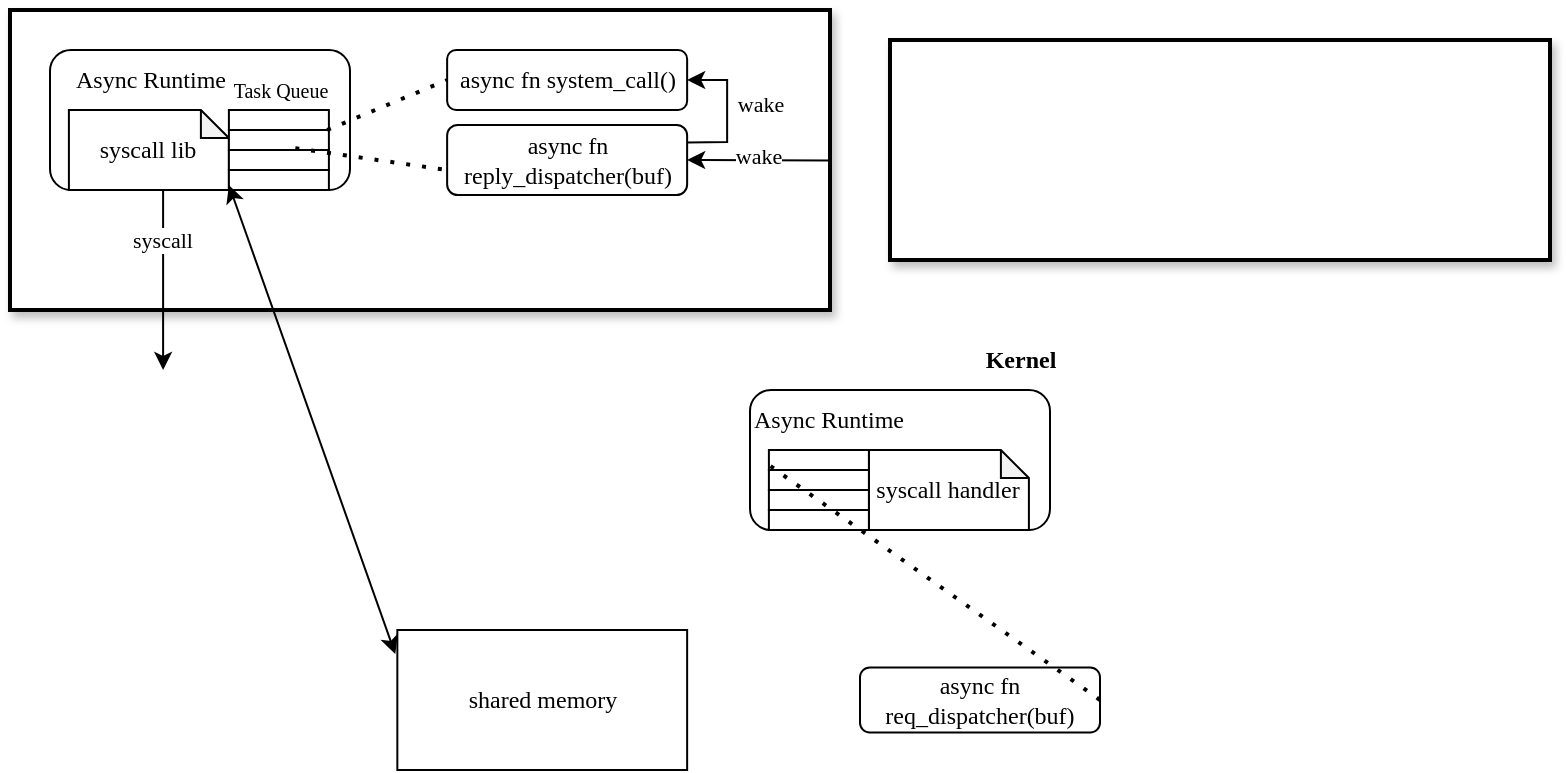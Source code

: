 <mxfile version="27.0.5">
  <diagram name="第 1 页" id="_7oICd0clVTWk__jCBin">
    <mxGraphModel dx="808" dy="-2944" grid="1" gridSize="10" guides="1" tooltips="1" connect="1" arrows="1" fold="1" page="1" pageScale="1" pageWidth="827" pageHeight="1169" math="0" shadow="0">
      <root>
        <mxCell id="0" />
        <mxCell id="1" parent="0" />
        <mxCell id="OYqqVZTdoTnqzRbL9q6o-1" value="" style="rounded=0;whiteSpace=wrap;html=1;strokeWidth=2;container=0;shadow=1;" vertex="1" parent="1">
          <mxGeometry x="40" y="4530" width="410" height="150" as="geometry" />
        </mxCell>
        <mxCell id="OYqqVZTdoTnqzRbL9q6o-2" value="&lt;font face=&quot;Times New Roman&quot;&gt;&lt;b&gt;User Thread&lt;/b&gt;&lt;/font&gt;" style="text;html=1;align=center;verticalAlign=middle;resizable=0;points=[];autosize=1;strokeColor=none;fillColor=none;" vertex="1" parent="1">
          <mxGeometry x="495" y="4540.25" width="90" height="30" as="geometry" />
        </mxCell>
        <mxCell id="OYqqVZTdoTnqzRbL9q6o-3" value="" style="rounded=0;whiteSpace=wrap;html=1;strokeWidth=2;container=0;shadow=1;" vertex="1" parent="1">
          <mxGeometry x="480" y="4545" width="330" height="110" as="geometry" />
        </mxCell>
        <mxCell id="OYqqVZTdoTnqzRbL9q6o-4" value="&lt;font face=&quot;Times New Roman&quot;&gt;&lt;b&gt;Kernel&lt;/b&gt;&lt;/font&gt;" style="text;html=1;align=center;verticalAlign=middle;resizable=0;points=[];autosize=1;strokeColor=none;fillColor=none;" vertex="1" parent="1">
          <mxGeometry x="515" y="4690" width="60" height="30" as="geometry" />
        </mxCell>
        <mxCell id="OYqqVZTdoTnqzRbL9q6o-5" value="&lt;font face=&quot;Times New Roman&quot;&gt;async fn system_call()&lt;/font&gt;" style="rounded=1;whiteSpace=wrap;html=1;" vertex="1" parent="1">
          <mxGeometry x="258.57" y="4550" width="120" height="30" as="geometry" />
        </mxCell>
        <mxCell id="OYqqVZTdoTnqzRbL9q6o-6" value="" style="rounded=1;whiteSpace=wrap;html=1;" vertex="1" parent="1">
          <mxGeometry x="60.0" y="4550" width="150" height="70" as="geometry" />
        </mxCell>
        <mxCell id="OYqqVZTdoTnqzRbL9q6o-7" value="&lt;font face=&quot;Times New Roman&quot;&gt;async fn reply_dispatcher(buf)&lt;/font&gt;" style="rounded=1;whiteSpace=wrap;html=1;" vertex="1" parent="1">
          <mxGeometry x="258.57" y="4587.5" width="120" height="35" as="geometry" />
        </mxCell>
        <mxCell id="OYqqVZTdoTnqzRbL9q6o-8" value="&lt;font face=&quot;Times New Roman&quot;&gt;Async Runtime&lt;/font&gt;" style="text;html=1;align=center;verticalAlign=middle;resizable=0;points=[];autosize=1;strokeColor=none;fillColor=none;" vertex="1" parent="1">
          <mxGeometry x="60.0" y="4550" width="100" height="30" as="geometry" />
        </mxCell>
        <mxCell id="OYqqVZTdoTnqzRbL9q6o-11" value="" style="endArrow=classic;html=1;rounded=0;exitX=0.377;exitY=1.005;exitDx=0;exitDy=0;exitPerimeter=0;entryX=0.5;entryY=0;entryDx=0;entryDy=0;" edge="1" parent="1" source="OYqqVZTdoTnqzRbL9q6o-6">
          <mxGeometry width="50" height="50" relative="1" as="geometry">
            <mxPoint x="330" y="4750" as="sourcePoint" />
            <mxPoint x="116.555" y="4710" as="targetPoint" />
          </mxGeometry>
        </mxCell>
        <mxCell id="OYqqVZTdoTnqzRbL9q6o-12" value="&lt;font face=&quot;Times New Roman&quot;&gt;syscall&lt;/font&gt;" style="edgeLabel;html=1;align=center;verticalAlign=middle;resizable=0;points=[];" vertex="1" connectable="0" parent="OYqqVZTdoTnqzRbL9q6o-11">
          <mxGeometry x="-0.468" y="-1" relative="1" as="geometry">
            <mxPoint as="offset" />
          </mxGeometry>
        </mxCell>
        <mxCell id="OYqqVZTdoTnqzRbL9q6o-13" value="&lt;font face=&quot;Times New Roman&quot;&gt;async fn req_&lt;/font&gt;&lt;span style=&quot;font-family: &amp;quot;Times New Roman&amp;quot;;&quot;&gt;dispatcher&lt;/span&gt;&lt;font face=&quot;Times New Roman&quot;&gt;(buf)&lt;/font&gt;" style="rounded=1;whiteSpace=wrap;html=1;" vertex="1" parent="1">
          <mxGeometry x="465" y="4858.75" width="120" height="32.5" as="geometry" />
        </mxCell>
        <mxCell id="OYqqVZTdoTnqzRbL9q6o-14" value="&lt;font face=&quot;Times New Roman&quot;&gt;syscall lib&lt;/font&gt;" style="shape=note;whiteSpace=wrap;html=1;backgroundOutline=1;darkOpacity=0.05;size=14;" vertex="1" parent="1">
          <mxGeometry x="69.45" y="4580" width="80" height="40" as="geometry" />
        </mxCell>
        <mxCell id="OYqqVZTdoTnqzRbL9q6o-15" value="" style="rounded=0;whiteSpace=wrap;html=1;" vertex="1" parent="1">
          <mxGeometry x="149.45" y="4580" width="50" height="10" as="geometry" />
        </mxCell>
        <mxCell id="OYqqVZTdoTnqzRbL9q6o-16" value="" style="rounded=0;whiteSpace=wrap;html=1;" vertex="1" parent="1">
          <mxGeometry x="149.45" y="4590" width="50" height="10" as="geometry" />
        </mxCell>
        <mxCell id="OYqqVZTdoTnqzRbL9q6o-17" value="" style="rounded=0;whiteSpace=wrap;html=1;" vertex="1" parent="1">
          <mxGeometry x="149.45" y="4600" width="50" height="10" as="geometry" />
        </mxCell>
        <mxCell id="OYqqVZTdoTnqzRbL9q6o-18" value="" style="rounded=0;whiteSpace=wrap;html=1;" vertex="1" parent="1">
          <mxGeometry x="149.45" y="4610" width="50" height="10" as="geometry" />
        </mxCell>
        <mxCell id="OYqqVZTdoTnqzRbL9q6o-19" value="&lt;font style=&quot;font-size: 10px;&quot; face=&quot;Times New Roman&quot;&gt;Task Queue&lt;/font&gt;" style="text;html=1;align=center;verticalAlign=middle;resizable=0;points=[];autosize=1;strokeColor=none;fillColor=none;" vertex="1" parent="1">
          <mxGeometry x="140" y="4555" width="70" height="30" as="geometry" />
        </mxCell>
        <mxCell id="OYqqVZTdoTnqzRbL9q6o-20" value="" style="rounded=1;whiteSpace=wrap;html=1;" vertex="1" parent="1">
          <mxGeometry x="410" y="4720" width="150" height="70" as="geometry" />
        </mxCell>
        <mxCell id="OYqqVZTdoTnqzRbL9q6o-21" value="&lt;font face=&quot;Times New Roman&quot;&gt;Async Runtime&lt;/font&gt;" style="text;html=1;align=center;verticalAlign=middle;resizable=0;points=[];autosize=1;strokeColor=none;fillColor=none;" vertex="1" parent="1">
          <mxGeometry x="399.45" y="4720" width="100" height="30" as="geometry" />
        </mxCell>
        <mxCell id="OYqqVZTdoTnqzRbL9q6o-22" value="&lt;font face=&quot;Times New Roman&quot;&gt;syscall handler&lt;/font&gt;" style="shape=note;whiteSpace=wrap;html=1;backgroundOutline=1;darkOpacity=0.05;size=14;" vertex="1" parent="1">
          <mxGeometry x="469.45" y="4750" width="80" height="40" as="geometry" />
        </mxCell>
        <mxCell id="OYqqVZTdoTnqzRbL9q6o-23" value="" style="rounded=0;whiteSpace=wrap;html=1;" vertex="1" parent="1">
          <mxGeometry x="419.45" y="4750" width="50" height="10" as="geometry" />
        </mxCell>
        <mxCell id="OYqqVZTdoTnqzRbL9q6o-24" value="" style="rounded=0;whiteSpace=wrap;html=1;" vertex="1" parent="1">
          <mxGeometry x="419.45" y="4760" width="50" height="10" as="geometry" />
        </mxCell>
        <mxCell id="OYqqVZTdoTnqzRbL9q6o-25" value="" style="rounded=0;whiteSpace=wrap;html=1;" vertex="1" parent="1">
          <mxGeometry x="419.45" y="4770" width="50" height="10" as="geometry" />
        </mxCell>
        <mxCell id="OYqqVZTdoTnqzRbL9q6o-26" value="" style="rounded=0;whiteSpace=wrap;html=1;" vertex="1" parent="1">
          <mxGeometry x="419.45" y="4780" width="50" height="10" as="geometry" />
        </mxCell>
        <mxCell id="OYqqVZTdoTnqzRbL9q6o-29" value="" style="endArrow=none;dashed=1;html=1;dashPattern=1 3;strokeWidth=2;rounded=0;entryX=0;entryY=0.5;entryDx=0;entryDy=0;" edge="1" parent="1" target="OYqqVZTdoTnqzRbL9q6o-5">
          <mxGeometry width="50" height="50" relative="1" as="geometry">
            <mxPoint x="198.57" y="4590" as="sourcePoint" />
            <mxPoint x="378.57" y="4630" as="targetPoint" />
          </mxGeometry>
        </mxCell>
        <mxCell id="OYqqVZTdoTnqzRbL9q6o-30" value="" style="endArrow=none;dashed=1;html=1;dashPattern=1 3;strokeWidth=2;rounded=0;exitX=0.664;exitY=-0.089;exitDx=0;exitDy=0;exitPerimeter=0;" edge="1" parent="1" source="OYqqVZTdoTnqzRbL9q6o-17">
          <mxGeometry width="50" height="50" relative="1" as="geometry">
            <mxPoint x="328.57" y="4680" as="sourcePoint" />
            <mxPoint x="258.57" y="4610" as="targetPoint" />
          </mxGeometry>
        </mxCell>
        <mxCell id="OYqqVZTdoTnqzRbL9q6o-31" value="" style="endArrow=none;dashed=1;html=1;dashPattern=1 3;strokeWidth=2;rounded=0;exitX=1;exitY=0.5;exitDx=0;exitDy=0;entryX=0;entryY=0.75;entryDx=0;entryDy=0;" edge="1" parent="1" source="OYqqVZTdoTnqzRbL9q6o-13" target="OYqqVZTdoTnqzRbL9q6o-23">
          <mxGeometry width="50" height="50" relative="1" as="geometry">
            <mxPoint x="359.45" y="4757.5" as="sourcePoint" />
            <mxPoint x="399.45" y="4657.5" as="targetPoint" />
          </mxGeometry>
        </mxCell>
        <mxCell id="OYqqVZTdoTnqzRbL9q6o-32" value="" style="endArrow=classic;html=1;rounded=0;exitX=0;exitY=0.5;exitDx=0;exitDy=0;entryX=1;entryY=0.5;entryDx=0;entryDy=0;" edge="1" parent="1" target="OYqqVZTdoTnqzRbL9q6o-7">
          <mxGeometry width="50" height="50" relative="1" as="geometry">
            <mxPoint x="450.79" y="4605.25" as="sourcePoint" />
            <mxPoint x="378.57" y="4630" as="targetPoint" />
          </mxGeometry>
        </mxCell>
        <mxCell id="OYqqVZTdoTnqzRbL9q6o-33" value="&lt;font face=&quot;Times New Roman&quot;&gt;wake&lt;/font&gt;" style="edgeLabel;html=1;align=center;verticalAlign=middle;resizable=0;points=[];" vertex="1" connectable="0" parent="OYqqVZTdoTnqzRbL9q6o-32">
          <mxGeometry x="0.019" y="-2" relative="1" as="geometry">
            <mxPoint as="offset" />
          </mxGeometry>
        </mxCell>
        <mxCell id="OYqqVZTdoTnqzRbL9q6o-35" value="" style="endArrow=classic;html=1;rounded=0;exitX=1;exitY=0.25;exitDx=0;exitDy=0;entryX=1;entryY=0.5;entryDx=0;entryDy=0;" edge="1" parent="1" source="OYqqVZTdoTnqzRbL9q6o-7" target="OYqqVZTdoTnqzRbL9q6o-5">
          <mxGeometry width="50" height="50" relative="1" as="geometry">
            <mxPoint x="328.57" y="4680" as="sourcePoint" />
            <mxPoint x="378.57" y="4630" as="targetPoint" />
            <Array as="points">
              <mxPoint x="398.57" y="4596" />
              <mxPoint x="398.57" y="4565" />
            </Array>
          </mxGeometry>
        </mxCell>
        <mxCell id="OYqqVZTdoTnqzRbL9q6o-36" value="&lt;font face=&quot;Times New Roman&quot;&gt;wake&lt;/font&gt;" style="edgeLabel;html=1;align=center;verticalAlign=middle;resizable=0;points=[];" vertex="1" connectable="0" parent="OYqqVZTdoTnqzRbL9q6o-35">
          <mxGeometry x="0.099" relative="1" as="geometry">
            <mxPoint x="16" as="offset" />
          </mxGeometry>
        </mxCell>
        <mxCell id="OYqqVZTdoTnqzRbL9q6o-37" value="&lt;font face=&quot;Times New Roman&quot;&gt;shared memory&lt;/font&gt;" style="rounded=0;whiteSpace=wrap;html=1;" vertex="1" parent="1">
          <mxGeometry x="233.67" y="4840" width="144.9" height="70" as="geometry" />
        </mxCell>
        <mxCell id="OYqqVZTdoTnqzRbL9q6o-38" value="" style="endArrow=classic;startArrow=classic;html=1;rounded=0;exitX=0;exitY=0.75;exitDx=0;exitDy=0;entryX=-0.007;entryY=0.172;entryDx=0;entryDy=0;entryPerimeter=0;" edge="1" parent="1" source="OYqqVZTdoTnqzRbL9q6o-18" target="OYqqVZTdoTnqzRbL9q6o-37">
          <mxGeometry width="50" height="50" relative="1" as="geometry">
            <mxPoint x="260" y="4750" as="sourcePoint" />
            <mxPoint x="310" y="4700" as="targetPoint" />
          </mxGeometry>
        </mxCell>
      </root>
    </mxGraphModel>
  </diagram>
</mxfile>
